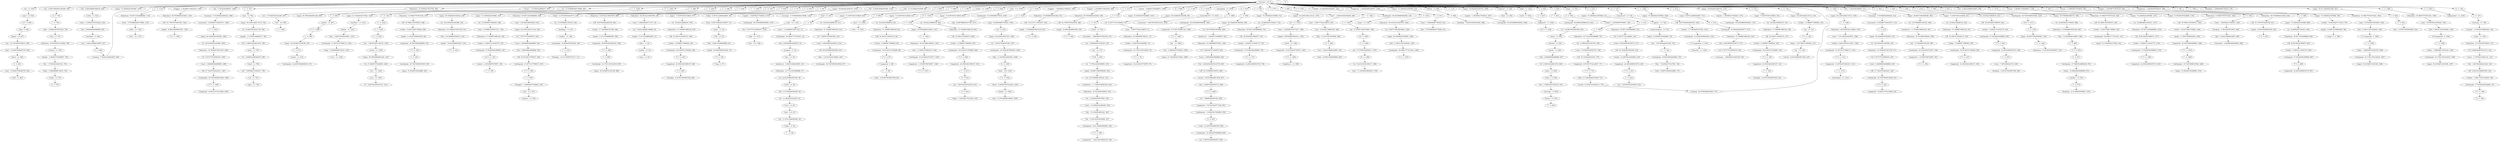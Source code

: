 strict digraph "" {
"('7.3', 0, 1467)";
"('quake', 7.8162169980038101, 233)";
"('sparks', 1.1605584217036244, 1175)";
"('breaking', -8.2478179038507449, 209)";
"(',', 0, 214)";
"('big', -8.6497966625437108, 1077)";
"('me', 1.0, 453)";
"('earthquake', 47.297741377896173, 1310)";
"('";
"(')', 0, 612)";
"('power', -2.255380879579957, 194)";
"('fukushima', 64.391422136457876, 980)";
"('japan', 74.108456241055066, 1429)";
"('magnitude', 20.358334616385147, 610)";
"(',', 0, 724)";
"('in', 40.6422336868145, 604)";
"('quake', 11.452973598403048, 1465)";
"('near', 4.3085458344711371, 19)";
"('strikes', 12.08608773088562, 120)";
"('3m', -0.065735963827292299, 743)";
"('off', 43.179075570263358, 831)";
"('was', -2.6422336868144987, 627)";
"('";
"('off', 43.179075570263358, 396)";
"('in', 38.415939301283586, 1493)";
"('i', 0, 461)";
"('.', 0, 30)";
"('japan', 74.108456241055066, 1270)";
"('pray', 1.0, 787)";
"('hits', -1.0215235183198281, 916)";
"('for', 17.6016393494657, 1488)";
"('hits', 3.6207101684946696, 54)";
"('quake', 13.271351898602667, 983)";
"('fukushima', 35.565688545831492, 967)";
"('other', 1.0, 930)";
"('quake', 5.9978386978041911, 1381)";
"('retweeted', -3.8027921085181235, 1016)";
"('just', -11.102385433605544, 1370)";
"('another', 1.0, 974)";
"('fukushima', 59.587133204686808, 1134)";
"('news', -7.08725948214712, 208)";
"('fukushima', 66.793566602343404, 830)";
"('hope', -5.584060698716419, 752)";
"('.', 0, 1133)";
"('very', 1.0, 1236)";
"('triggers', 2.4525887710618335, 1192)";
"('japan', 71.635570301318836, 910)";
"('wake', 1.0, 45)";
"('today', -1.8685280723454158, 1096)";
"('magnitude', 9.6743073732122937, 771)";
"('earthquake', 39.981835542026062, 725)";
"('and', -11.0, 551)";
"('7.3', 0, 634)";
"('hit', -13.021523518319828, 327)";
"('the', -0.063400194076123739, 845)";
"('for', -2.7885245537401033, 931)";
"('--', 0, 611)";
"('the', -15.11095033963322, 326)";
"('when', 1.0, 623)";
"('in', 22.831878602567166, 38)";
"('.', 0, 781)";
"('magnitude', 22.495140065019719, 206)";
"('earthquake', 54.613647213766285, 159)";
"('just', -14.781268590198295, 1045)";
"('off', 38.768613355395033, 1463)";
"('strikes', 13.965411316342774, 191)";
"('fukushima', 57.18498873880128, 253)";
"('november', -1.8685280723454158, 315)";
"('7.3', 0, 548)";
"('japan', 69.162684361582592, 229)";
"(',', 0, 1306)";
"('japan', 64.216912482110132, 1305)";
"('(', 0, 971)";
"('7.3', 0, 1280)";
"('earthquake', 59.490917771013031, 32)";
"('fukushima', 42.772121943488088, 767)";
"('the', 8.2963498867889278, 622)";
"('strikes', 12.08608773088562, 255)";
"('radio', 1.0, 39)";
"('up', -11.474112289381663, 44)";
"('coast', -5.0792502425951547, 769)";
"('magnitude', 20.358334616385147, 258)";
"('closer', 1.0, 924)";
"('struck', -6.8318786025671638, 125)";
"('7.3', 0, 737)";
"('fukushima', 47.57641087525915, 141)";
"('warning', 77.925241396544607, 629)";
"('has', -5.9267010604434951, 1233)";
"('breaking', -4.766142638739872, 884)";
"('7.3', 0, 148)";
"('fukushima', 54.782844272915746, 406)";
"('amp', -8.0366494697782525, 1034)";
"('strikes', 13.965411316342774, 894)";
"('&', 0, 514)";
"('earthquake', 59.490917771013031, 1296)";
"('feed', 1.0, 1136)";
"('japan', 64.216912482110132, 542)";
"('atm', 1.0, 782)";
"('issues', -3.7370561446908317, 567)";
"('japan', 74.108456241055066, 213)";
"('magnitude', 26.768750962288859, 301)";
"('breaking', -16.371726855776117, 111)";
"('turn', 1.0, 42)";
"('an', -6.8976145663944557, 856)";
"('japan', 51.852482783428968, 1470)";
"('no', -0.70796965064179096, 265)";
"('7.3', 0, 329)";
"('a', 0, 744)";
"('.', 0, 414)";
"('magnitude', 16.084723719116006, 1500)";
"('earthquake', 49.736376656519546, 1469)";
"('the', 6.6243998706159175, 517)";
"('off', 27.742457818224231, 420)";
"('fukushima', 30.76139961406043, 388)";
"('a', 0, 853)";
"('coast', 3.2804998382698969, 1496)";
"('japan', 46.906710903956494, 1219)";
"('now', -15.394415782963755, 462)";
"('earthquake', 69.245458885506508, 1058)";
"('coast', 6.6243998706159175, 217)";
"('near', 1.6319641682595929, 541)";
"('off', 36.563382247960874, 734)";
"('earthquake', 30.227294427532577, 1345)";
"('on', -4.9463644575186105, 316)";
"('in', 42.868528072345413, 891)";
"('magnitude', 20.358334616385147, 484)";
"('and', -13.0, 43)";
"('the', 3.2804998382698969, 927)";
"('5";
"('the', 4.9524498544429072, 33)";
"(',', 0, 889)";
"('japan', 54.325368723165198, 1098)";
"('-', 0, 1229)";
"('off', 29.947688925658394, 915)";
"('parts', 1.0, 929)";
"('!', 0, 1240)";
"('large', -4.3577663131855022, 123)";
"('in', 42.868528072345413, 1275)";
"('sparks', 1.1605584217036244, 1057)";
"('magnitude', 7.5375019245777182, 851)";
"('-', 0, 296)";
"('6.9-magnitude', 0, 1393)";
"('of', 9.1057377231299483, 70)";
"('strikes', 17.724058487257082, 982)";
"('japan', 64.216912482110132, 1378)";
"('news', -0.12390895192537243, 31)";
"('off', 34.358151140526715, 254)";
"('in', 18.379289831505332, 321)";
"('7.3', 0, 1311)";
"('.', 0, 195)";
"('7.3', 0, 422)";
"('japan', 71.635570301318836, 154)";
"('pacific', 1.0, 926)";
"('northern', 1.0, 1231)";
"('breaking', -21.013960542590617, 976)";
"('quake', 9.6345952982034291, 55)";
"('prelim', 1.0, 267)";
"('hits', -13.40081334982516, 1344)";
"('strikes', 13.965411316342774, 735)";
"('earthquake', 25.350023870285838, 1038)";
"(';', 0, 1363)";
"('developing', 1.0, 1314)";
"('7.3', 0, 609)";
"('.', 0, 228)";
"('japan', 64.216912482110132, 783)";
"('live', -5.0, 1128)";
"('-', 0, 549)";
"('.', 0, 137)";
"(',', 0, 186)";
"('.', 0, 539)";
"('this', -4.9709135059509606, 654)";
"('tuesday', -2.5183247348891262, 139)";
"('earthquake', 35.104564984779316, 1076)";
"('earthquake', 59.490917771013031, 431)";
"('earthquake', 57.052282492389658, 1279)";
"('japan', 49.379596843692731, 965)";
"('fukushima', 57.18498873880128, 912)";
"('earthquake', 25.350023870285838, 855)";
"('phone', 1.0, 457)";
"('if', -3.8027921085181235, 1251)";
"(')', 0, 969)";
"('japan', 71.635570301318836, 251)";
"('the', -6.751200258768165, 40)";
"('japan', 74.108456241055066, 890)";
"('the', -3.4073002264221444, 144)";
"('early', 1.0, 140)";
"('safe', -1.0948224578763326, 746)";
"('coast', 3.2804998382698969, 544)";
"('strikes', 17.724058487257082, 1431)";
"('near', 2.9702550013653646, 1092)";
"('am', 1.0, 317)";
"('``', 0, 183)";
"('.', 0, 104)";
"('7.3-magnitude', 0, 1094)";
"('newstalk1010', 1.0, 1015)";
"('magnitude', 18.221529167750575, 76)";
"('strikes', 15.844734901799928, 430)";
"('of', 5.7073770725956479, 518)";
"('off', 34.358151140526715, 480)";
"('earthquake', 54.613647213766285, 256)";
"('7.3', 0, 302)";
"('rumble', 1.0, 23)";
"('earthquake', 57.052282492389658, 192)";
"('";
"('fukushima', 64.391422136457876, 18)";
"('-', 0, 979)";
"('located', 1.0, 925)";
"('japan', 34.54228120527533, 1036)";
"('7.3', 0, 1196)";
"('magnitude', 22.495140065019719, 738)";
"('are', -7.0, 1249)";
"('really', 1.0, 753)";
"('earthquake', 54.613647213766285, 86)";
"('tiny', 1.0, 24)";
"('.', 0, 17)";
"('where', -2.255380879579957, 765)";
"('7.3', 0, 1384)";
"(',', 0, 476)";
"('just', -1.9051775421236679, 287)";
"('also', 1.0, 35)";
"('.', 0, 838)";
"(',', 0, 49)";
"('hits', 5.1681213974328362, 1295)";
"('ap', -3.8027921085181235, 613)";
"('fukushima', 61.989277670572342, 428)";
"('japan', 79.05422812052754, 1472)";
"('prefecture', -5.9267010604434951, 36)";
"('7.3', 0, 234)";
"('6.9', 0, 1217)";
"('strikes', 12.08608773088562, 481)";
"('off', 34.358151140526715, 157)";
"('earthquake', 69.245458885506508, 129)";
"(',', 0, 766)";
"('for', 10.804918048397099, 1123)";
"('miles', 1.0, 52)";
"('you', 1.0, 1250)";
"('of', 4.0081967473284976, 843)";
"('the', 13.312199935307959, 28)";
"('japan', 51.852482783428968, 1150)";
"('of', -11.284426180075855, 324)";
"(';', 0, 909)";
"('near', 2.9702550013653646, 1391)";
"('``', 0, 998)";
"('7.3', 0, 1347)";
"('fukushima', 30.76139961406043, 1343)";
"('coast', -13.439000323460206, 325)";
"('fukushima', 61.989277670572342, 1091)";
"('earthquake', 66.806823606883142, 922)";
"('in', 38.415939301283586, 416)";
"(',', 0, 80)";
"('";
"('stay', 1.0, 747)";
"('.', 0, 1491)";
"('quake', 13.271351898602667, 21)";
"('...', 0, 89)";
"('from', 0.065735963827292077, 51)";
"('earthquake', 69.245458885506508, 1474)";
"('sparks', 1.1605584217036244, 1473)";
"('earthquake', 69.245458885506508, 1081)";
"('new', 1.0, 1001)";
"(\"n't\", 0, 455)";
"('7.3', 0, 483)";
"('!', 0, 1244)";
"('does', 0, 456)";
"('earthquake', 57.052282492389658, 204)";
"('fukushima', 42.772121943488088, 37)";
"('ap', -3.4159393012835819, 223)";
"('earthquake', 57.052282492389658, 895)";
"('meter', 1.0, 1338)";
"('.', 0, 409)";
"('in', 33.963350530221746, 784)";
"('fukushima', 54.782844272915746, 231)";
"('7.3', 0, 398)";
"('off', 16.71630228105343, 770)";
"('announced', 1.0, 719)";
"('strikes', 15.844734901799928, 299)";
"('earthquake', 49.736376656519546, 1498)";
"('156', 1.0, 53)";
"('post', 1.0, 1000)";
"('of', 0.60983609679419715, 142)";
"('prefecture', -11.729493168961618, 387)";
"('.', 0, 745)";
"(',', 0, 602)";
"('fukushima', 66.793566602343404, 395)";
"('live', -3.0, 1137)";
"('the', 3.2804998382698969, 625)";
"('japan', 51.852482783428968, 305)";
"('earthquake', 54.613647213766285, 608)";
"('i', 0, 754)";
"('quake', 16.908108499001905, 397)";
"('(', 0, 882)";
"('japan', 69.162684361582592, 1294)";
"(',', 0, 1342)";
"('7.3', 0, 75)";
"('buildings', 1.0, 107)";
"('japan', 71.635570301318836, 603)";
"('quake', 16.908108499001905, 1195)";
"('off', 25.537226710790073, 546)";
"('people', -5.2844673736289973, 750)";
"('japan', 51.852482783428968, 1410)";
"('magnitude', 22.495140065019719, 897)";
"('and', -11.0, 1075)";
"('a', 0, 1032)";
"('";
"('earthquake', 49.736376656519546, 304)";
"('triggers', -7.6055842170362471, 630)";
"('7.3', 0, 160)";
"('triggers', 2.4525887710618335, 394)";
"('of', 5.7073770725956479, 1495)";
"('7.3', 0, 896)";
"('earthquake', 52.175011935142919, 1097)";
"('off', 27.742457818224231, 1497)";
"('in', 27.284467373628999, 1248)";
"('magnitude', 26.768750962288859, 1466)";
"('was', -2.6422336868144987, 291)";
"('area', -0.67888315659275111, 189)";
"('off', 40.973844462829199, 981)";
"('japan', 74.108456241055066, 1274)";
"('magnitude', 1.1270855786740057, 1346)";
"('-', 0, 811)";
"('magnitude', 22.495140065019719, 220)";
"('!', 0, 1241)";
"('of', 2.3090164220613474, 928)";
"('they', 1.0, 240)";
"('hit', -2.1896449157526652, 1085)";
"('japan', 71.635570301318836, 81)";
"(\"'\", 0, 921)";
"(';', 0, 311)";
"('.magnitude', 0, 88)";
"('magnitude', 28.905556410923431, 984)";
"('now', -1.2920303493582095, 286)";
"('ne', 1.0, 1379)";
"('7.3-magnitude', 0, 1433)";
"('agency', 1.0, 720)";
"('issues', -5.2844673736289973, 1409)";
"('a', 0, 696)";
"('independent', 1.0, 1054)";
"('retweeted', -3.0290864940490403, 886)";
"('japan', 69.162684361582592, 839)";
"('today', -1.8685280723454158, 1395)";
"('m7.3', 0, 1425)";
"('fukushima', 59.587133204686808, 215)";
"('fukushima', 52.380699807030211, 72)";
"('of', 7.4065573978627981, 913)";
"('quake', 15.089730198802286, 798)";
"('earthquake', 37.543200263402689, 147)";
"('earthquake', 61.929553049636404, 1432)";
"('japan', 46.906710903956494, 385)";
"('(', 0, 614)";
"(',', 0, 68)";
"('``', 0, 46)";
"('coast', 1.6085498220968866, 844)";
"('struck', -6.8318786025671638, 847)";
"('japan', 69.162684361582592, 415)";
"('live', -4.0, 408)";
"('out', -1.4816752651108742, 1245)";
"('japan', 56.798254662901428, 1247)";
"('after', 6.1726424842015248, 773)";
"('(', 0, 1014)";
"('hits', 2.0732989395565031, 232)";
"('-', 0, 266)";
"('off', 43.179075570263358, 1194)";
"('off', 40.973844462829199, 1430)";
"('prompting', 1.0, 1079)";
"('up', -0.64223368681449866, 20)";
"('japan', 61.744026542373902, 432)";
"('japan', 44.433824964220264, 1341)";
"('huge', 1.0, 763)";
"(';', 0, 1033)";
"('my', -16.116345976196161, 458)";
"(',', 0, 730)";
"('morning', 1.0, 138)";
"('-', 0, 1377)";
"('japan', 54.325368723165198, 270)";
"('";
"('area', -1.9051775421236679, 71)";
"('fukushima', 57.18498873880128, 156)";
"('strikes', 12.08608773088562, 607)";
"('earthquake', 69.245458885506508, 1176)";
"('.', 0, 285)";
"('off', 38.768613355395033, 429)";
"('earthquake', 22.911388591662465, 328)";
"('japan', 69.162684361582592, 1492)";
"('tsunami', 123, 0)";
"('watching', 1.0, 626)";
"(';', 0, 1361)";
"('to', 4.4108470422095358, 923)";
"('fukushima', 59.587133204686808, 1276)";
"('earthquake', 64.368188328259777, 515)";
"('gt', -4.5764977229872068, 1364)";
"('7.3', 0, 772)";
"('prefecture', -1.2844673736289973, 841)";
"('fukushima', 35.565688545831492, 631)";
"('fukushima', 49.978555341144684, 748)";
"('message', 1.0, 932)";
"('fukushima', 57.18498873880128, 83)";
"('the', -3.4073002264221444, 723)";
"('7.3', 0, 122)";
"('the', 1.6085498220968866, 545)";
"('fukushima', 54.782844272915746, 1494)";
"('breaking', -5.9267010604434951, 666)";
"('.', 0, 1340)";
"('japan', 56.798254662901428, 568)";
"('strikes', 23.362029243628541, 128)";
"('eq', 1.0, 121)";
"('strikes', 13.965411316342774, 1278)";
"('earthquake', 57.052282492389658, 736)";
"('fukushima', 59.587133204686808, 540)";
"('strikes', 19.603382072714233, 797)";
"('off', 34.358151140526715, 84)";
"('triggering', 1.2262943855309167, 1290)";
"(\"'\", 0, 934)";
"('watch', 1.0, 1246)";
"('22nd', 1.0, 314)";
"('off', 36.563382247960874, 202)";
"('japan', 74.108456241055066, 810)";
"(\"'s\", 0, 1042)";
"('strikes', 13.965411316342774, 203)";
"('hits', 5.1681213974328362, 1093)";
"('big', -11.102385433605544, 1039)";
"(';', 0, 207)";
"('fukushima', 57.18498873880128, 605)";
"('magnitude', 1.1270855786740057, 391)";
"('``', 0, 1362)";
"('strikes', 10.206764145428465, 219)";
"('a', 0, 1040)";
"('7.3', 0, 87)";
"('bbc', -2.6422336868144987, 885)";
"('7.3', 0, 56)";
"('official', 1.0, 664)";
"('threat', 1.0, 933)";
"('earth', 1.0, 1382)";
"('of', -7.886065529541554, 850)";
"(',', 0, 1220)";
"('a', 0, 764)";
"('shakes', 1.0, 108)";
"('strikes', 12.08608773088562, 85)";
"('magnitude', 13.947918270481431, 1312)";
"('in', 20.605584217036252, 966)";
"('coverage', -0.70796965064179096, 1124)";
"(',', 0, 1080)";
"('off', 36.563382247960874, 1277)";
"('7.3', 0, 985)";
"('near', -3.7211991641634974, 1308)";
"('japan', 74.108456241055066, 731)";
"('been', -19.0, 1041)";
"('japan', 51.852482783428968, 722)";
"('earthquake', 49.736376656519546, 1216)";
"('here..', 0, 22)";
"('7.3', 0, 257)";
"('fukushima', 61.989277670572342, 1462)";
"('at', -7.5754216238549805, 319)";
"('magnitude', -7.4201362158642752, 330)";
"('japan', 64.216912482110132, 119)";
"('breaking', -8.2478179038507449, 163)";
"('fukushima', 59.587133204686808, 892)";
"('in', 38.415939301283586, 230)";
"('";
"('quake', 16.908108499001905, 832)";
"('";
"('-', 0, 1113)";
"('japan', 79.05422812052754, 1056)";
"('japan', 61.744026542373902, 1230)";
"('released', 1.0, 239)";
"('high', 1.0, 1422)";
"('in', 38.415939301283586, 840)";
"('off', 38.768613355395033, 298)";
"('off', 18.921533388487589, 145)";
"('significant', 1.0, 1385)";
"('japan', 54.325368723165198, 1397)";
"(';', 0, 826)";
"('meteorological', 1.0, 721)";
"('7.3', 0, 268)";
"(',', 0, 1291)";
"('fukushima', 61.989277670572342, 297)";
"('shaken', 1.0, 1232)";
"('a', 0, 837)";
"('!', 0, 1242)";
"('of', 9.1057377231299483, 216)";
"('fukushima', 66.793566602343404, 1193)";
"('earthquake', 52.175011935142919, 987)";
"(';', 0, 312)";
"('-', 0, 920)";
"('earthquake', 47.297741377896173, 1234)";
"(';', 0, 212)";
"('news', -2.4450257953326222, 624)";
"('earthquake', 52.175011935142919, 74)";
"('a', 0, 718)";
"('preliminary', -5.3502033374562901, 852)";
"(',', 0, 1428)";
"('prayers', 1.0, 552)";
"('by', -1.0, 1084)";
"('7.3', 0, 833)";
"('issued', 12.676472146166113, 774)";
"('evacuation', 0.45258877106183371, 1490)";
"('for', 2.3090164220613474, 786)";
"('coverage', -1.8685280723454158, 519)";
"('large', -10.489238240840086, 973)";
"(';', 0, 512)";
"('japan', 79.05422812052754, 1174)";
"('japan', 74.108456241055066, 796)";
"('";
"('bbc', -0.70796965064179096, 813)";
"('magnitude', 20.358334616385147, 161)";
"(',', 0, 153)";
"('had', 1.0, 29)";
"('hits', -10.305990891948827, 968)";
"('.', 0, 313)";
"('i', 0, 628)";
"('all', -7.6055842170362471, 790)";
"('coast', -1.7353502102491341, 143)";
"('guys', 1.0, 792)";
"('off', 23.331995603355914, 846)";
"('fukushima', 54.782844272915746, 417)";
"('.', 0, 118)";
"('japan', 69.162684361582592, 69)";
"('for', 17.6016393494657, 411)";
"('quake', 11.452973598403048, 300)";
"('fukushima', 61.989277670572342, 1390)";
"('fukushima', 52.380699807030211, 842)";
"('japan', 71.635570301318836, 477)";
"('news', -8.2478179038507449, 90)";
"('from', -0.70796965064179096, 1135)";
"('around', 1.0, 749)";
"('in', 40.6422336868145, 201)";
"('off', 36.563382247960874, 893)";
"('with', -9.9267010604434969, 727)";
"('";
"('magnitude', 35.315972756827144, 1082)";
"('.', 0, 1304)";
"('3', 0, 1339)";
"('earthquake', 54.613647213766285, 482)";
"('.', 0, 964)";
"('";
"('one', -2.5183247348891262, 288)";
"('fukushima', 49.978555341144684, 1307)";
"('on', -11.46256325252876, 41)";
"('w/3m', 0, 1423)";
"('big', -3.1314719276545846, 289)";
"('strikes', 12.08608773088562, 158)";
"('off', 34.358151140526715, 606)";
"('on', -2.7742981925152268, 407)";
"('news', 1.0366494697782525, 812)";
"('hits', 5.1681213974328362, 1392)";
"('tokyo', -6.1972078914818773, 105)";
"('and', -2.0, 1125)";
"('in', 40.6422336868145, 155)";
"('know', 1.0, 460)";
"('with', -12.247817903850745, 854)";
"('earthquake', 49.736376656519546, 917)";
"('fukushima', 59.587133204686808, 733)";
"('off', 32.152920033092556, 218)";
"('fukushima', 57.18498873880128, 190)";
"('7.3', 0, 1499)";
"('news', -3.6055842170362471, 883)";
"('7.3', 0, 205)";
"('.', 0, 384)";
"('earthquake', 47.297741377896173, 547)";
"(',', 0, 250)";
"('there', -8.4450257953326222, 1043)";
"('&', 0, 1365)";
"('tokyo', 0.54741122893816607, 50)";
"('7.3', 0, 849)";
"('7.3', 0, 970)";
"('japan', 74.108456241055066, 187)";
"('large', -5.584060698716419, 1235)";
"('amp', 0.54741122893816607, 513)";
"('gt', -5.7370561446908317, 1367)";
"('has', -9.4083763255543715, 848)";
"(';', 0, 200)";
"('magnitude', 16.084723719116006, 423)";
"('major', 1.0, 130)";
"(';', 0, 1215)";
"('earthquake', 27.788659148909204, 972)";
"('off', 14.511071173619271, 632)";
"('a', 0, 136)";
"('earthquake', 52.175011935142919, 1396)";
"('7.3', 0, 392)";
"(',', 0, 427)";
"('magnitude', 18.221529167750575, 1383)";
"('in', 7.2478179038507449, 1037)";
"('a', 0, 149)";
"('breaking', -8.2478179038507449, 486)";
"('no', -2.6422336868144987, 590)";
"('happened', 1.0, 1424)";
"('in', 40.6422336868145, 252)";
"(';', 0, 1366)";
"('to', -5.6098314085460075, 788)";
"(',', 0, 1273)";
"('near', -2.3829083310577257, 1380)";
"('warnings', 3.7419006024949244, 1489)";
"('jumped', 1.0, 34)";
"('of', 5.7073770725956479, 543)";
"('people', -3.7370561446908317, 785)";
"('7.3', 0, 1083)";
"('tokyo', -7.4235022770127941, 615)";
"('well', 1.0, 463)";
"('issues', -5.2844673736289973, 1149)";
"('in', 40.6422336868145, 478)";
"('fukushima', 33.163544079945957, 1221)";
"('7.3', 0, 1297)";
"(';', 0, 1218)";
"('in', 40.6422336868145, 911)";
"('that', -4.9709135059509606, 292)";
"('strikes', 10.206764145428465, 73)";
"('in', 18.379289831505332, 386)";
"('a', 0, 290)";
"('*mag', 0, 57)";
"('coast', 3.2804998382698969, 419)";
"('earthquake', 32.66592970615595, 109)";
"('warning', 59.387862094816903, 775)";
"('of', 12.504098373664249, 188)";
"('strikes', 6.4481169745141607, 1309)";
"('link', 1.0, 1127)";
"('fukushima', 64.391422136457876, 1292)";
"('powerful', 1.0, 1434)";
"('.', 0, 269)";
"('japan', 61.744026542373902, 1086)";
"('japan', 46.906710903956494, 320)";
"('we', 1.0, 791)";
"('give', 1.0, 454)";
"('7.3', 0, 221)";
"('-', 0, 1461)";
"('of', 5.7073770725956479, 418)";
"('in', 40.6422336868145, 82)";
"(';', 0, 652)";
"('magnitude', 22.495140065019719, 1281)";
"('namie', 1.0, 272)";
"('the', -1.7353502102491341, 751)";
"('that', -13.554974204667378, 459)";
"('mag-7.3', 0, 799)";
"('issues', -2.1896449157526652, 881)";
"('at', 0.50877799148036384, 1293)";
"('in', 18.379289831505332, 106)";
"(';', 0, 827)";
"('triggers', 2.4525887710618335, 829)";
"('triggering', 1.2262943855309167, 888)";
"('in', 42.868528072345413, 732)";
"(';', 0, 795)";
"('strikes', -1.0691773673144525, 146)";
"('!', 0, 1243)";
"('m7.3', 0, 193)";
"('hit', -10.70040667491258, 389)";
"('of', -2.7885245537401033, 768)";
"('";
"('in', 5.0215235183198317, 1369)";
"('quake', -6.7308094035931418, 633)";
"('!', 0, 653)";
"('this', -7.4235022770127941, 726)";
"('&', 0, 1368)";
"(',', 0, 1090)";
"('";
"('warnings', 3.7419006024949244, 412)";
"('";
"('heard', 1.0, 1044)";
"('fukushima', 57.18498873880128, 516)";
"('fukushima', 57.18498873880128, 479)";
"('for', 5.7073770725956479, 1126)";
"('japan', 54.325368723165198, 988)";
"('earthquake', 49.736376656519546, 421)";
"(',', 0, 271)";
"('coast', 4.9524498544429072, 914)";
"('thoughts', -4.1896449157526652, 550)";
"('breaking', 1.0366494697782525, 279)";
"('evacuation', 0.45258877106183371, 413)";
"('japan', 59.271140602637665, 651)";
"('&', 0, 1035)";
"('need', 1.0, 789)";
"('earthquake', 42.420470820649435, 273)";
"('by', -7.0, 124)";
"('earthquake', 30.227294427532577, 390)";
"('fukushima', 30.76139961406043, 323)";
"(',', 0, 1389)";
"('strikes', 15.844734901799928, 1464)";
"('prefecture', -11.729493168961618, 322)";
"('7.3', 0, 1467)" -> "(':', 0, 1468)";
"('quake', 7.8162169980038101, 233)" -> "('7.3', 0, 234)";
"('sparks', 1.1605584217036244, 1175)" -> "('earthquake', 69.245458885506508, 1176)";
"(',', 0, 214)" -> "('fukushima', 59.587133204686808, 215)";
"('me', 1.0, 453)" -> "('give', 1.0, 454)";
"('earthquake', 47.297741377896173, 1310)" -> "('7.3', 0, 1311)";
"(':', 0, 222)" -> "('ap', -3.4159393012835819, 223)";
"(')', 0, 612)" -> "('ap', -3.8027921085181235, 613)";
"('power', -2.255380879579957, 194)" -> "('.', 0, 195)";
"('fukushima', 64.391422136457876, 980)" -> "('off', 40.973844462829199, 981)";
"('japan', 74.108456241055066, 1429)" -> "('off', 40.973844462829199, 1430)";
"('magnitude', 20.358334616385147, 610)" -> "('--', 0, 611)";
"(',', 0, 724)" -> "('earthquake', 39.981835542026062, 725)";
"('in', 40.6422336868145, 604)" -> "('fukushima', 57.18498873880128, 605)";
"('quake', 11.452973598403048, 1465)" -> "('magnitude', 26.768750962288859, 1466)";
"('near', 4.3085458344711371, 19)" -> "('up', -0.64223368681449866, 20)";
"('strikes', 12.08608773088562, 120)" -> "('eq', 1.0, 121)";
"('3m', -0.065735963827292299, 743)" -> "('a', 0, 744)";
"('off', 43.179075570263358, 831)" -> "('quake', 16.908108499001905, 832)";
"('was', -2.6422336868144987, 627)" -> "('i', 0, 628)";
"(':', 0, 1053)" -> "('independent', 1.0, 1054)";
"('off', 43.179075570263358, 396)" -> "('quake', 16.908108499001905, 397)";
"('in', 38.415939301283586, 1493)" -> "('fukushima', 54.782844272915746, 1494)";
"('i', 0, 461)" -> "('now', -15.394415782963755, 462)";
"('.', 0, 30)" -> "('news', -0.12390895192537243, 31)";
"('pray', 1.0, 787)" -> "('to', -5.6098314085460075, 788)";
"('hits', -1.0215235183198281, 916)" -> "('earthquake', 49.736376656519546, 917)";
"('for', 17.6016393494657, 1488)" -> "('warnings', 3.7419006024949244, 1489)";
"('hits', 3.6207101684946696, 54)" -> "('quake', 9.6345952982034291, 55)";
"('quake', 13.271351898602667, 983)" -> "('magnitude', 28.905556410923431, 984)";
"('fukushima', 35.565688545831492, 967)" -> "('hits', -10.305990891948827, 968)";
"('other', 1.0, 930)" -> "('for', -2.7885245537401033, 931)";
"('quake', 5.9978386978041911, 1381)" -> "('earth', 1.0, 1382)";
"('another', 1.0, 974)" -> "(':', 0, 975)";
"('fukushima', 59.587133204686808, 1134)" -> "('from', -0.70796965064179096, 1135)";
"('news', -7.08725948214712, 208)" -> "('breaking', -8.2478179038507449, 209)";
"('fukushima', 66.793566602343404, 830)" -> "('off', 43.179075570263358, 831)";
"('hope', -5.584060698716419, 752)" -> "('really', 1.0, 753)";
"('.', 0, 1133)" -> "('fukushima', 59.587133204686808, 1134)";
"('triggers', 2.4525887710618335, 1192)" -> "('fukushima', 66.793566602343404, 1193)";
"('japan', 71.635570301318836, 910)" -> "('in', 40.6422336868145, 911)";
"('wake', 1.0, 45)" -> "('``', 0, 46)";
"('today', -1.8685280723454158, 1096)" -> "('earthquake', 52.175011935142919, 1097)";
"('magnitude', 9.6743073732122937, 771)" -> "('7.3', 0, 772)";
"('earthquake', 39.981835542026062, 725)" -> "('this', -7.4235022770127941, 726)";
"('and', -11.0, 551)" -> "('prayers', 1.0, 552)";
"('hit', -13.021523518319828, 327)" -> "('earthquake', 22.911388591662465, 328)";
"('the', -0.063400194076123739, 845)" -> "('off', 23.331995603355914, 846)";
"('for', -2.7885245537401033, 931)" -> "('message', 1.0, 932)";
"('--', 0, 611)" -> "(')', 0, 612)";
"('the', -15.11095033963322, 326)" -> "('hit', -13.021523518319828, 327)";
"('when', 1.0, 623)" -> "('news', -2.4450257953326222, 624)";
"('in', 22.831878602567166, 38)" -> "('radio', 1.0, 39)";
"('.', 0, 781)" -> "('atm', 1.0, 782)";
"('magnitude', 22.495140065019719, 206)" -> "(';', 0, 207)";
"('earthquake', 54.613647213766285, 159)" -> "('7.3', 0, 160)";
"('off', 38.768613355395033, 1463)" -> "('strikes', 15.844734901799928, 1464)";
"('strikes', 13.965411316342774, 191)" -> "('earthquake', 57.052282492389658, 192)";
"('fukushima', 57.18498873880128, 253)" -> "('off', 34.358151140526715, 254)";
"('november', -1.8685280723454158, 315)" -> "('on', -4.9463644575186105, 316)";
"('7.3', 0, 548)" -> "('-', 0, 549)";
"('japan', 69.162684361582592, 229)" -> "('in', 38.415939301283586, 230)";
"(',', 0, 1306)" -> "('fukushima', 49.978555341144684, 1307)";
"('japan', 64.216912482110132, 1305)" -> "(',', 0, 1306)";
"('(', 0, 971)" -> "('earthquake', 27.788659148909204, 972)";
"('7.3', 0, 1280)" -> "('magnitude', 22.495140065019719, 1281)";
"('earthquake', 59.490917771013031, 32)" -> "('the', 4.9524498544429072, 33)";
"('fukushima', 42.772121943488088, 767)" -> "('of', -2.7885245537401033, 768)";
"('the', 8.2963498867889278, 622)" -> "('when', 1.0, 623)";
"('strikes', 12.08608773088562, 255)" -> "('earthquake', 54.613647213766285, 256)";
"('radio', 1.0, 39)" -> "('the', -6.751200258768165, 40)";
"('up', -11.474112289381663, 44)" -> "('wake', 1.0, 45)";
"('coast', -5.0792502425951547, 769)" -> "('off', 16.71630228105343, 770)";
"('closer', 1.0, 924)" -> "('located', 1.0, 925)";
"('7.3', 0, 737)" -> "('magnitude', 22.495140065019719, 738)";
"('fukushima', 47.57641087525915, 141)" -> "('of', 0.60983609679419715, 142)";
"('warning', 77.925241396544607, 629)" -> "('tsunami', 123, 0)";
"('has', -5.9267010604434951, 1233)" -> "('earthquake', 47.297741377896173, 1234)";
"('breaking', -4.766142638739872, 884)" -> "('bbc', -2.6422336868144987, 885)";
"('7.3', 0, 148)" -> "('a', 0, 149)";
"('fukushima', 54.782844272915746, 406)" -> "('on', -2.7742981925152268, 407)";
"('amp', -8.0366494697782525, 1034)" -> "('&', 0, 1035)";
"('strikes', 13.965411316342774, 894)" -> "('earthquake', 57.052282492389658, 895)";
"('&', 0, 514)" -> "('earthquake', 64.368188328259777, 515)";
"('earthquake', 59.490917771013031, 1296)" -> "('7.3', 0, 1297)";
"('feed', 1.0, 1136)" -> "('live', -3.0, 1137)";
"('japan', 64.216912482110132, 542)" -> "('of', 5.7073770725956479, 543)";
"('atm', 1.0, 782)" -> "('japan', 64.216912482110132, 783)";
"('issues', -3.7370561446908317, 567)" -> "('japan', 56.798254662901428, 568)";
"('japan', 74.108456241055066, 213)" -> "(',', 0, 214)";
"('magnitude', 26.768750962288859, 301)" -> "('7.3', 0, 302)";
"('turn', 1.0, 42)" -> "('and', -13.0, 43)";
"('no', -0.70796965064179096, 265)" -> "('-', 0, 266)";
"('7.3', 0, 329)" -> "('magnitude', -7.4201362158642752, 330)";
"('a', 0, 744)" -> "('.', 0, 745)";
"('.', 0, 414)" -> "('japan', 69.162684361582592, 415)";
"('earthquake', 49.736376656519546, 1469)" -> "('japan', 51.852482783428968, 1470)";
"('the', 6.6243998706159175, 517)" -> "('of', 5.7073770725956479, 518)";
"('off', 27.742457818224231, 420)" -> "('earthquake', 49.736376656519546, 421)";
"('fukushima', 30.76139961406043, 388)" -> "('hit', -10.70040667491258, 389)";
"('a', 0, 853)" -> "('with', -12.247817903850745, 854)";
"('coast', 3.2804998382698969, 1496)" -> "('off', 27.742457818224231, 1497)";
"('japan', 46.906710903956494, 1219)" -> "(',', 0, 1220)";
"('now', -15.394415782963755, 462)" -> "('well', 1.0, 463)";
"('coast', 6.6243998706159175, 217)" -> "('off', 32.152920033092556, 218)";
"('near', 1.6319641682595929, 541)" -> "('japan', 64.216912482110132, 542)";
"('off', 36.563382247960874, 734)" -> "('strikes', 13.965411316342774, 735)";
"('earthquake', 30.227294427532577, 1345)" -> "('magnitude', 1.1270855786740057, 1346)";
"('on', -4.9463644575186105, 316)" -> "('am', 1.0, 317)";
"('in', 42.868528072345413, 891)" -> "('fukushima', 59.587133204686808, 892)";
"('magnitude', 20.358334616385147, 484)" -> "(':', 0, 485)";
"('and', -13.0, 43)" -> "('up', -11.474112289381663, 44)";
"('the', 3.2804998382698969, 927)" -> "('of', 2.3090164220613474, 928)";
"('5:50', 0, 318)" -> "('at', -7.5754216238549805, 319)";
"('the', 4.9524498544429072, 33)" -> "('jumped', 1.0, 34)";
"(',', 0, 889)" -> "('japan', 74.108456241055066, 890)";
"('-', 0, 1229)" -> "('japan', 61.744026542373902, 1230)";
"('off', 29.947688925658394, 915)" -> "('hits', -1.0215235183198281, 916)";
"('parts', 1.0, 929)" -> "('other', 1.0, 930)";
"('!', 0, 1240)" -> "('!', 0, 1241)";
"('large', -4.3577663131855022, 123)" -> "('by', -7.0, 124)";
"('in', 42.868528072345413, 1275)" -> "('fukushima', 59.587133204686808, 1276)";
"('sparks', 1.1605584217036244, 1057)" -> "('earthquake', 69.245458885506508, 1058)";
"('magnitude', 7.5375019245777182, 851)" -> "('preliminary', -5.3502033374562901, 852)";
"('-', 0, 296)" -> "('fukushima', 61.989277670572342, 297)";
"('6.9-magnitude', 0, 1393)" -> "(':', 0, 1394)";
"('of', 9.1057377231299483, 70)" -> "('area', -1.9051775421236679, 71)";
"('strikes', 17.724058487257082, 982)" -> "('quake', 13.271351898602667, 983)";
"('japan', 64.216912482110132, 1378)" -> "('ne', 1.0, 1379)";
"('news', -0.12390895192537243, 31)" -> "('earthquake', 59.490917771013031, 32)";
"('off', 34.358151140526715, 254)" -> "('strikes', 12.08608773088562, 255)";
"('in', 18.379289831505332, 321)" -> "('prefecture', -11.729493168961618, 322)";
"('7.3', 0, 1311)" -> "('magnitude', 13.947918270481431, 1312)";
"('7.3', 0, 422)" -> "('magnitude', 16.084723719116006, 423)";
"('japan', 71.635570301318836, 154)" -> "('in', 40.6422336868145, 155)";
"('pacific', 1.0, 926)" -> "('the', 3.2804998382698969, 927)";
"('northern', 1.0, 1231)" -> "('shaken', 1.0, 1232)";
"('quake', 9.6345952982034291, 55)" -> "('7.3', 0, 56)";
"('prelim', 1.0, 267)" -> "('7.3', 0, 268)";
"('hits', -13.40081334982516, 1344)" -> "('earthquake', 30.227294427532577, 1345)";
"('strikes', 13.965411316342774, 735)" -> "('earthquake', 57.052282492389658, 736)";
"('earthquake', 25.350023870285838, 1038)" -> "('big', -11.102385433605544, 1039)";
"(';', 0, 1363)" -> "('gt', -4.5764977229872068, 1364)";
"('7.3', 0, 609)" -> "('magnitude', 20.358334616385147, 610)";
"('.', 0, 228)" -> "('japan', 69.162684361582592, 229)";
"('japan', 64.216912482110132, 783)" -> "('in', 33.963350530221746, 784)";
"('-', 0, 549)" -> "('thoughts', -4.1896449157526652, 550)";
"('.', 0, 137)" -> "('morning', 1.0, 138)";
"(',', 0, 186)" -> "('japan', 74.108456241055066, 187)";
"('.', 0, 539)" -> "('fukushima', 59.587133204686808, 540)";
"('tuesday', -2.5183247348891262, 139)" -> "('early', 1.0, 140)";
"('earthquake', 35.104564984779316, 1076)" -> "('big', -8.6497966625437108, 1077)";
"('earthquake', 59.490917771013031, 431)" -> "('japan', 61.744026542373902, 432)";
"('earthquake', 57.052282492389658, 1279)" -> "('7.3', 0, 1280)";
"('japan', 49.379596843692731, 965)" -> "('in', 20.605584217036252, 966)";
"('fukushima', 57.18498873880128, 912)" -> "('of', 7.4065573978627981, 913)";
"('earthquake', 25.350023870285838, 855)" -> "('an', -6.8976145663944557, 856)";
"('phone', 1.0, 457)" -> "('my', -16.116345976196161, 458)";
"(')', 0, 969)" -> "('7.3', 0, 970)";
"('japan', 71.635570301318836, 251)" -> "('in', 40.6422336868145, 252)";
"('the', -6.751200258768165, 40)" -> "('on', -11.46256325252876, 41)";
"('japan', 74.108456241055066, 890)" -> "('in', 42.868528072345413, 891)";
"('the', -3.4073002264221444, 144)" -> "('off', 18.921533388487589, 145)";
"('early', 1.0, 140)" -> "('fukushima', 47.57641087525915, 141)";
"('safe', -1.0948224578763326, 746)" -> "('stay', 1.0, 747)";
"('coast', 3.2804998382698969, 544)" -> "('the', 1.6085498220968866, 545)";
"('strikes', 17.724058487257082, 1431)" -> "('earthquake', 61.929553049636404, 1432)";
"('near', 2.9702550013653646, 1092)" -> "('hits', 5.1681213974328362, 1093)";
"('am', 1.0, 317)" -> "('5:50', 0, 318)";
"('.', 0, 104)" -> "('tokyo', -6.1972078914818773, 105)";
"('7.3-magnitude', 0, 1094)" -> "(':', 0, 1095)";
"('newstalk1010', 1.0, 1015)" -> "('retweeted', -3.8027921085181235, 1016)";
"('strikes', 15.844734901799928, 430)" -> "('earthquake', 59.490917771013031, 431)";
"('of', 5.7073770725956479, 518)" -> "('coverage', -1.8685280723454158, 519)";
"('off', 34.358151140526715, 480)" -> "('strikes', 12.08608773088562, 481)";
"('earthquake', 54.613647213766285, 256)" -> "('7.3', 0, 257)";
"('7.3', 0, 302)" -> "(':', 0, 303)";
"('rumble', 1.0, 23)" -> "('tiny', 1.0, 24)";
"('earthquake', 57.052282492389658, 192)" -> "('m7.3', 0, 193)";
"(':', 0, 1095)" -> "('today', -1.8685280723454158, 1096)";
"('fukushima', 64.391422136457876, 18)" -> "('near', 4.3085458344711371, 19)";
"('-', 0, 979)" -> "('fukushima', 64.391422136457876, 980)";
"('located', 1.0, 925)" -> "('pacific', 1.0, 926)";
"('japan', 34.54228120527533, 1036)" -> "('in', 7.2478179038507449, 1037)";
"('are', -7.0, 1249)" -> "('you', 1.0, 1250)";
"('really', 1.0, 753)" -> "('i', 0, 754)";
"('earthquake', 54.613647213766285, 86)" -> "('7.3', 0, 87)";
"('.', 0, 17)" -> "('fukushima', 64.391422136457876, 18)";
"('where', -2.255380879579957, 765)" -> "(',', 0, 766)";
"('7.3', 0, 1384)" -> "('significant', 1.0, 1385)";
"(',', 0, 476)" -> "('japan', 71.635570301318836, 477)";
"('just', -1.9051775421236679, 287)" -> "('one', -2.5183247348891262, 288)";
"('also', 1.0, 35)" -> "('prefecture', -5.9267010604434951, 36)";
"('.', 0, 838)" -> "('japan', 69.162684361582592, 839)";
"(',', 0, 49)" -> "('tokyo', 0.54741122893816607, 50)";
"('hits', 5.1681213974328362, 1295)" -> "('earthquake', 59.490917771013031, 1296)";
"('ap', -3.8027921085181235, 613)" -> "('(', 0, 614)";
"('fukushima', 61.989277670572342, 428)" -> "('off', 38.768613355395033, 429)";
"('japan', 79.05422812052754, 1472)" -> "('sparks', 1.1605584217036244, 1473)";
"('prefecture', -5.9267010604434951, 36)" -> "('fukushima', 42.772121943488088, 37)";
"('6.9', 0, 1217)" -> "(';', 0, 1218)";
"('strikes', 12.08608773088562, 481)" -> "('earthquake', 54.613647213766285, 482)";
"('off', 34.358151140526715, 157)" -> "('strikes', 12.08608773088562, 158)";
"('earthquake', 69.245458885506508, 129)" -> "('major', 1.0, 130)";
"(',', 0, 766)" -> "('fukushima', 42.772121943488088, 767)";
"('for', 10.804918048397099, 1123)" -> "('coverage', -0.70796965064179096, 1124)";
"('miles', 1.0, 52)" -> "('156', 1.0, 53)";
"('you', 1.0, 1250)" -> "('if', -3.8027921085181235, 1251)";
"('of', 4.0081967473284976, 843)" -> "('coast', 1.6085498220968866, 844)";
"('the', 13.312199935307959, 28)" -> "('had', 1.0, 29)";
"('of', -11.284426180075855, 324)" -> "('coast', -13.439000323460206, 325)";
"(';', 0, 909)" -> "('japan', 71.635570301318836, 910)";
"('near', 2.9702550013653646, 1391)" -> "('hits', 5.1681213974328362, 1392)";
"('``', 0, 998)" -> "(':', 0, 999)";
"('fukushima', 30.76139961406043, 1343)" -> "('hits', -13.40081334982516, 1344)";
"('coast', -13.439000323460206, 325)" -> "('the', -15.11095033963322, 326)";
"('fukushima', 61.989277670572342, 1091)" -> "('near', 2.9702550013653646, 1092)";
"('earthquake', 66.806823606883142, 922)" -> "('to', 4.4108470422095358, 923)";
"('in', 38.415939301283586, 416)" -> "('fukushima', 54.782844272915746, 417)";
"(',', 0, 80)" -> "('japan', 71.635570301318836, 81)";
"(':', 0, 162)" -> "('breaking', -8.2478179038507449, 163)";
"('stay', 1.0, 747)" -> "('fukushima', 49.978555341144684, 748)";
"('.', 0, 1491)" -> "('japan', 69.162684361582592, 1492)";
"('quake', 13.271351898602667, 21)" -> "('here..', 0, 22)";
"('...', 0, 89)" -> "('news', -8.2478179038507449, 90)";
"('from', 0.065735963827292077, 51)" -> "('miles', 1.0, 52)";
"('sparks', 1.1605584217036244, 1473)" -> "('earthquake', 69.245458885506508, 1474)";
"('earthquake', 69.245458885506508, 1081)" -> "('magnitude', 35.315972756827144, 1082)";
"(\"n't\", 0, 455)" -> "('does', 0, 456)";
"('7.3', 0, 483)" -> "('magnitude', 20.358334616385147, 484)";
"('!', 0, 1244)" -> "('out', -1.4816752651108742, 1245)";
"('does', 0, 456)" -> "('phone', 1.0, 457)";
"('earthquake', 57.052282492389658, 204)" -> "('7.3', 0, 205)";
"('fukushima', 42.772121943488088, 37)" -> "('in', 22.831878602567166, 38)";
"('earthquake', 57.052282492389658, 895)" -> "('7.3', 0, 896)";
"('meter', 1.0, 1338)" -> "('3', 0, 1339)";
"('in', 33.963350530221746, 784)" -> "('people', -3.7370561446908317, 785)";
"('fukushima', 54.782844272915746, 231)" -> "('hits', 2.0732989395565031, 232)";
"('off', 16.71630228105343, 770)" -> "('magnitude', 9.6743073732122937, 771)";
"('announced', 1.0, 719)" -> "('agency', 1.0, 720)";
"('strikes', 15.844734901799928, 299)" -> "('quake', 11.452973598403048, 300)";
"('earthquake', 49.736376656519546, 1498)" -> "('7.3', 0, 1499)";
"('156', 1.0, 53)" -> "('hits', 3.6207101684946696, 54)";
"('post', 1.0, 1000)" -> "('new', 1.0, 1001)";
"('of', 0.60983609679419715, 142)" -> "('coast', -1.7353502102491341, 143)";
"('prefecture', -11.729493168961618, 387)" -> "('fukushima', 30.76139961406043, 388)";
"('.', 0, 745)" -> "('safe', -1.0948224578763326, 746)";
"(',', 0, 602)" -> "('japan', 71.635570301318836, 603)";
"('fukushima', 66.793566602343404, 395)" -> "('off', 43.179075570263358, 396)";
"('the', 3.2804998382698969, 625)" -> "('watching', 1.0, 626)";
"('earthquake', 54.613647213766285, 608)" -> "('7.3', 0, 609)";
"('quake', 16.908108499001905, 397)" -> "('7.3', 0, 398)";
"('(', 0, 882)" -> "('news', -3.6055842170362471, 883)";
"('japan', 69.162684361582592, 1294)" -> "('hits', 5.1681213974328362, 1295)";
"(',', 0, 1342)" -> "('fukushima', 30.76139961406043, 1343)";
"('7.3', 0, 75)" -> "('magnitude', 18.221529167750575, 76)";
"('buildings', 1.0, 107)" -> "('shakes', 1.0, 108)";
"('japan', 71.635570301318836, 603)" -> "('in', 40.6422336868145, 604)";
"('quake', 16.908108499001905, 1195)" -> "('7.3', 0, 1196)";
"('off', 25.537226710790073, 546)" -> "('earthquake', 47.297741377896173, 547)";
"('people', -5.2844673736289973, 750)" -> "('the', -1.7353502102491341, 751)";
"('and', -11.0, 1075)" -> "('earthquake', 35.104564984779316, 1076)";
"('a', 0, 1032)" -> "(';', 0, 1033)";
"(':', 0, 986)" -> "('earthquake', 52.175011935142919, 987)";
"('earthquake', 49.736376656519546, 304)" -> "('japan', 51.852482783428968, 305)";
"('triggers', -7.6055842170362471, 630)" -> "('fukushima', 35.565688545831492, 631)";
"('7.3', 0, 160)" -> "('magnitude', 20.358334616385147, 161)";
"('triggers', 2.4525887710618335, 394)" -> "('fukushima', 66.793566602343404, 395)";
"('of', 5.7073770725956479, 1495)" -> "('coast', 3.2804998382698969, 1496)";
"('7.3', 0, 896)" -> "('magnitude', 22.495140065019719, 897)";
"('earthquake', 52.175011935142919, 1097)" -> "('japan', 54.325368723165198, 1098)";
"('off', 27.742457818224231, 1497)" -> "('earthquake', 49.736376656519546, 1498)";
"('in', 27.284467373628999, 1248)" -> "('are', -7.0, 1249)";
"('magnitude', 26.768750962288859, 1466)" -> "('7.3', 0, 1467)";
"('was', -2.6422336868144987, 291)" -> "('that', -4.9709135059509606, 292)";
"('area', -0.67888315659275111, 189)" -> "('fukushima', 57.18498873880128, 190)";
"('off', 40.973844462829199, 981)" -> "('strikes', 17.724058487257082, 982)";
"('japan', 74.108456241055066, 1274)" -> "('in', 42.868528072345413, 1275)";
"('magnitude', 1.1270855786740057, 1346)" -> "('7.3', 0, 1347)";
"('-', 0, 811)" -> "('news', 1.0366494697782525, 812)";
"('magnitude', 22.495140065019719, 220)" -> "('7.3', 0, 221)";
"('!', 0, 1241)" -> "('!', 0, 1242)";
"('of', 2.3090164220613474, 928)" -> "('parts', 1.0, 929)";
"('hit', -2.1896449157526652, 1085)" -> "('japan', 61.744026542373902, 1086)";
"('japan', 71.635570301318836, 81)" -> "('in', 40.6422336868145, 82)";
"(\"'\", 0, 921)" -> "('earthquake', 66.806823606883142, 922)";
"(';', 0, 311)" -> "(';', 0, 312)";
"('.magnitude', 0, 88)" -> "('...', 0, 89)";
"('magnitude', 28.905556410923431, 984)" -> "('7.3', 0, 985)";
"('now', -1.2920303493582095, 286)" -> "('just', -1.9051775421236679, 287)";
"('ne', 1.0, 1379)" -> "('near', -2.3829083310577257, 1380)";
"('7.3-magnitude', 0, 1433)" -> "('powerful', 1.0, 1434)";
"('agency', 1.0, 720)" -> "('meteorological', 1.0, 721)";
"('issues', -5.2844673736289973, 1409)" -> "('japan', 51.852482783428968, 1410)";
"('japan', 69.162684361582592, 839)" -> "('in', 38.415939301283586, 840)";
"('today', -1.8685280723454158, 1395)" -> "('earthquake', 52.175011935142919, 1396)";
"('fukushima', 59.587133204686808, 215)" -> "('of', 9.1057377231299483, 216)";
"('fukushima', 52.380699807030211, 72)" -> "('strikes', 10.206764145428465, 73)";
"('of', 7.4065573978627981, 913)" -> "('coast', 4.9524498544429072, 914)";
"('quake', 15.089730198802286, 798)" -> "('mag-7.3', 0, 799)";
"('earthquake', 37.543200263402689, 147)" -> "('7.3', 0, 148)";
"('earthquake', 61.929553049636404, 1432)" -> "('7.3-magnitude', 0, 1433)";
"('japan', 46.906710903956494, 385)" -> "('in', 18.379289831505332, 386)";
"('(', 0, 614)" -> "('tokyo', -7.4235022770127941, 615)";
"(',', 0, 68)" -> "('japan', 69.162684361582592, 69)";
"('coast', 1.6085498220968866, 844)" -> "('the', -0.063400194076123739, 845)";
"('struck', -6.8318786025671638, 847)" -> "('has', -9.4083763255543715, 848)";
"('japan', 69.162684361582592, 415)" -> "('in', 38.415939301283586, 416)";
"('live', -4.0, 408)" -> "('.', 0, 409)";
"('out', -1.4816752651108742, 1245)" -> "('watch', 1.0, 1246)";
"('japan', 56.798254662901428, 1247)" -> "('in', 27.284467373628999, 1248)";
"('after', 6.1726424842015248, 773)" -> "('issued', 12.676472146166113, 774)";
"('(', 0, 1014)" -> "('newstalk1010', 1.0, 1015)";
"('hits', 2.0732989395565031, 232)" -> "('quake', 7.8162169980038101, 233)";
"('-', 0, 266)" -> "('prelim', 1.0, 267)";
"('off', 43.179075570263358, 1194)" -> "('quake', 16.908108499001905, 1195)";
"('off', 40.973844462829199, 1430)" -> "('strikes', 17.724058487257082, 1431)";
"('prompting', 1.0, 1079)" -> "(',', 0, 1080)";
"('up', -0.64223368681449866, 20)" -> "('quake', 13.271351898602667, 21)";
"('japan', 44.433824964220264, 1341)" -> "(',', 0, 1342)";
"('huge', 1.0, 763)" -> "('a', 0, 764)";
"(';', 0, 1033)" -> "('amp', -8.0366494697782525, 1034)";
"('my', -16.116345976196161, 458)" -> "('that', -13.554974204667378, 459)";
"(',', 0, 730)" -> "('japan', 74.108456241055066, 731)";
"('morning', 1.0, 138)" -> "('tuesday', -2.5183247348891262, 139)";
"('-', 0, 1377)" -> "('japan', 64.216912482110132, 1378)";
"('japan', 54.325368723165198, 270)" -> "(',', 0, 271)";
"(':', 0, 975)" -> "('breaking', -21.013960542590617, 976)";
"('area', -1.9051775421236679, 71)" -> "('fukushima', 52.380699807030211, 72)";
"('fukushima', 57.18498873880128, 156)" -> "('off', 34.358151140526715, 157)";
"('strikes', 12.08608773088562, 607)" -> "('earthquake', 54.613647213766285, 608)";
"('.', 0, 285)" -> "('now', -1.2920303493582095, 286)";
"('off', 38.768613355395033, 429)" -> "('strikes', 15.844734901799928, 430)";
"('earthquake', 22.911388591662465, 328)" -> "('7.3', 0, 329)";
"('japan', 69.162684361582592, 1492)" -> "('in', 38.415939301283586, 1493)";
"('tsunami', 123, 0)" -> "(',', 0, 186)";
"('tsunami', 123, 0)" -> "('.', 0, 539)";
"('tsunami', 123, 0)" -> "(',', 0, 68)";
"('tsunami', 123, 0)" -> "('triggering', 1.2262943855309167, 1290)";
"('tsunami', 123, 0)" -> "('for', 17.6016393494657, 411)";
"('tsunami', 123, 0)" -> "('me', 1.0, 453)";
"('tsunami', 123, 0)" -> "('-', 0, 1461)";
"('tsunami', 123, 0)" -> "('(', 0, 1014)";
"('tsunami', 123, 0)" -> "('.', 0, 1304)";
"('tsunami', 123, 0)" -> "('3m', -0.065735963827292299, 743)";
"('tsunami', 123, 0)" -> "('huge', 1.0, 763)";
"('tsunami', 123, 0)" -> "('a', 0, 837)";
"('tsunami', 123, 0)" -> "(',', 0, 730)";
"('tsunami', 123, 0)" -> "('``', 0, 183)";
"('tsunami', 123, 0)" -> "('issues', -5.2844673736289973, 1409)";
"('tsunami', 123, 0)" -> "('.', 0, 285)";
"('tsunami', 123, 0)" -> "(';', 0, 1361)";
"('tsunami', 123, 0)" -> "('japan', 74.108456241055066, 1270)";
"('tsunami', 123, 0)" -> "('a', 0, 136)";
"('tsunami', 123, 0)" -> "('.', 0, 1133)";
"('tsunami', 123, 0)" -> "('-', 0, 979)";
"('tsunami', 123, 0)" -> "('.', 0, 384)";
"('tsunami', 123, 0)" -> "(',', 0, 250)";
"('tsunami', 123, 0)" -> "(':', 0, 1053)";
"('tsunami', 123, 0)" -> "('.', 0, 17)";
"('tsunami', 123, 0)" -> "(';', 0, 795)";
"('tsunami', 123, 0)" -> "(',', 0, 476)";
"('tsunami', 123, 0)" -> "(',', 0, 49)";
"('tsunami', 123, 0)" -> "('strikes', 23.362029243628541, 128)";
"('tsunami', 123, 0)" -> "(',', 0, 1389)";
"('tsunami', 123, 0)" -> "(';', 0, 200)";
"('tsunami', 123, 0)" -> "('-', 0, 1377)";
"('tsunami', 123, 0)" -> "(';', 0, 1215)";
"('tsunami', 123, 0)" -> "('for', 10.804918048397099, 1123)";
"('tsunami', 123, 0)" -> "('a', 0, 696)";
"('tsunami', 123, 0)" -> "('for', 17.6016393494657, 1488)";
"('tsunami', 123, 0)" -> "(';', 0, 909)";
"('tsunami', 123, 0)" -> "('japan', 74.108456241055066, 810)";
"('tsunami', 123, 0)" -> "('-', 0, 1229)";
"('tsunami', 123, 0)" -> "('the', 8.2963498867889278, 622)";
"('tsunami', 123, 0)" -> "(',', 0, 427)";
"('tsunami', 123, 0)" -> "('no', -2.6422336868144987, 590)";
"('tsunami', 123, 0)" -> "(',', 0, 80)";
"('tsunami', 123, 0)" -> "(',', 0, 1273)";
"('tsunami', 123, 0)" -> "('official', 1.0, 664)";
"('tsunami', 123, 0)" -> "('``', 0, 998)";
"('tsunami', 123, 0)" -> "('breaking', 1.0366494697782525, 279)";
"('tsunami', 123, 0)" -> "('fukushima', 54.782844272915746, 406)";
"('tsunami', 123, 0)" -> "('the', 13.312199935307959, 28)";
"('tsunami', 123, 0)" -> "('japan', 79.05422812052754, 1472)";
"('tsunami', 123, 0)" -> "('meter', 1.0, 1338)";
"('tsunami', 123, 0)" -> "('-', 0, 1113)";
"('tsunami', 123, 0)" -> "('issues', -3.7370561446908317, 567)";
"('tsunami', 123, 0)" -> "('.', 0, 781)";
"('tsunami', 123, 0)" -> "(',', 0, 602)";
"('tsunami', 123, 0)" -> "('.', 0, 964)";
"('tsunami', 123, 0)" -> "(';', 0, 311)";
"('tsunami', 123, 0)" -> "('japan', 79.05422812052754, 1056)";
"('tsunami', 123, 0)" -> "('released', 1.0, 239)";
"('tsunami', 123, 0)" -> "(';', 0, 826)";
"('tsunami', 123, 0)" -> "('a', 0, 1032)";
"('tsunami', 123, 0)" -> "('issues', -2.1896449157526652, 881)";
"('tsunami', 123, 0)" -> "('triggers', -7.6055842170362471, 630)";
"('tsunami', 123, 0)" -> "('triggers', 2.4525887710618335, 829)";
"('tsunami', 123, 0)" -> "('triggers', 2.4525887710618335, 394)";
"('tsunami', 123, 0)" -> "('triggering', 1.2262943855309167, 888)";
"('tsunami', 123, 0)" -> "('no', -0.70796965064179096, 265)";
"('tsunami', 123, 0)" -> "(';', 0, 212)";
"('tsunami', 123, 0)" -> "('-', 0, 920)";
"('tsunami', 123, 0)" -> "('!', 0, 1240)";
"('tsunami', 123, 0)" -> "('a', 0, 718)";
"('tsunami', 123, 0)" -> "(',', 0, 1428)";
"('tsunami', 123, 0)" -> "('triggers', 2.4525887710618335, 1192)";
"('tsunami', 123, 0)" -> "(',', 0, 1090)";
"('tsunami', 123, 0)" -> "('high', 1.0, 1422)";
"('tsunami', 123, 0)" -> "('-', 0, 296)";
"('tsunami', 123, 0)" -> "('and', -11.0, 1075)";
"('tsunami', 123, 0)" -> "(';', 0, 512)";
"('tsunami', 123, 0)" -> "('japan', 79.05422812052754, 1174)";
"('tsunami', 123, 0)" -> "('prompting', 1.0, 1079)";
"('tsunami', 123, 0)" -> "(',', 0, 153)";
"('tsunami', 123, 0)" -> "('.', 0, 104)";
"('tsunami', 123, 0)" -> "('japan', 59.271140602637665, 651)";
"('tsunami', 123, 0)" -> "('.', 0, 228)";
"('tsunami', 123, 0)" -> "('.', 0, 118)";
"('tsunami', 123, 0)" -> "('issues', -5.2844673736289973, 1149)";
"('watching', 1.0, 626)" -> "('was', -2.6422336868144987, 627)";
"(';', 0, 1361)" -> "('``', 0, 1362)";
"('to', 4.4108470422095358, 923)" -> "('closer', 1.0, 924)";
"('fukushima', 59.587133204686808, 1276)" -> "('off', 36.563382247960874, 1277)";
"('earthquake', 64.368188328259777, 515)" -> "('fukushima', 57.18498873880128, 516)";
"('gt', -4.5764977229872068, 1364)" -> "('&', 0, 1365)";
"('7.3', 0, 772)" -> "('after', 6.1726424842015248, 773)";
"('prefecture', -1.2844673736289973, 841)" -> "('fukushima', 52.380699807030211, 842)";
"('fukushima', 35.565688545831492, 631)" -> "('off', 14.511071173619271, 632)";
"('fukushima', 49.978555341144684, 748)" -> "('around', 1.0, 749)";
"('message', 1.0, 932)" -> "('threat', 1.0, 933)";
"('fukushima', 57.18498873880128, 83)" -> "('off', 34.358151140526715, 84)";
"('the', -3.4073002264221444, 723)" -> "(',', 0, 724)";
"('7.3', 0, 122)" -> "('large', -4.3577663131855022, 123)";
"('the', 1.6085498220968866, 545)" -> "('off', 25.537226710790073, 546)";
"('fukushima', 54.782844272915746, 1494)" -> "('of', 5.7073770725956479, 1495)";
"('.', 0, 1340)" -> "('japan', 44.433824964220264, 1341)";
"('strikes', 23.362029243628541, 128)" -> "('earthquake', 69.245458885506508, 129)";
"('eq', 1.0, 121)" -> "('7.3', 0, 122)";
"('strikes', 13.965411316342774, 1278)" -> "('earthquake', 57.052282492389658, 1279)";
"('earthquake', 57.052282492389658, 736)" -> "('7.3', 0, 737)";
"('fukushima', 59.587133204686808, 540)" -> "('near', 1.6319641682595929, 541)";
"('strikes', 19.603382072714233, 797)" -> "('quake', 15.089730198802286, 798)";
"('off', 34.358151140526715, 84)" -> "('strikes', 12.08608773088562, 85)";
"('triggering', 1.2262943855309167, 1290)" -> "(',', 0, 1291)";
"('watch', 1.0, 1246)" -> "('japan', 56.798254662901428, 1247)";
"('22nd', 1.0, 314)" -> "('november', -1.8685280723454158, 315)";
"('off', 36.563382247960874, 202)" -> "('strikes', 13.965411316342774, 203)";
"('japan', 74.108456241055066, 810)" -> "('-', 0, 811)";
"(\"'s\", 0, 1042)" -> "('there', -8.4450257953326222, 1043)";
"('strikes', 13.965411316342774, 203)" -> "('earthquake', 57.052282492389658, 204)";
"('hits', 5.1681213974328362, 1093)" -> "('7.3-magnitude', 0, 1094)";
"('big', -11.102385433605544, 1039)" -> "('a', 0, 1040)";
"(';', 0, 207)" -> "('news', -7.08725948214712, 208)";
"('fukushima', 57.18498873880128, 605)" -> "('off', 34.358151140526715, 606)";
"('magnitude', 1.1270855786740057, 391)" -> "('7.3', 0, 392)";
"('``', 0, 1362)" -> "(';', 0, 1363)";
"('strikes', 10.206764145428465, 219)" -> "('magnitude', 22.495140065019719, 220)";
"('a', 0, 1040)" -> "('been', -19.0, 1041)";
"('7.3', 0, 87)" -> "('.magnitude', 0, 88)";
"('bbc', -2.6422336868144987, 885)" -> "('retweeted', -3.0290864940490403, 886)";
"('7.3', 0, 56)" -> "('*mag', 0, 57)";
"('official', 1.0, 664)" -> "(':', 0, 665)";
"('threat', 1.0, 933)" -> "(\"'\", 0, 934)";
"('earth', 1.0, 1382)" -> "('magnitude', 18.221529167750575, 1383)";
"('of', -7.886065529541554, 850)" -> "('magnitude', 7.5375019245777182, 851)";
"(',', 0, 1220)" -> "('fukushima', 33.163544079945957, 1221)";
"('a', 0, 764)" -> "('where', -2.255380879579957, 765)";
"('shakes', 1.0, 108)" -> "('earthquake', 32.66592970615595, 109)";
"('strikes', 12.08608773088562, 85)" -> "('earthquake', 54.613647213766285, 86)";
"('magnitude', 13.947918270481431, 1312)" -> "(':', 0, 1313)";
"('in', 20.605584217036252, 966)" -> "('fukushima', 35.565688545831492, 967)";
"('coverage', -0.70796965064179096, 1124)" -> "('and', -2.0, 1125)";
"(',', 0, 1080)" -> "('earthquake', 69.245458885506508, 1081)";
"('off', 36.563382247960874, 1277)" -> "('strikes', 13.965411316342774, 1278)";
"('7.3', 0, 985)" -> "(':', 0, 986)";
"('near', -3.7211991641634974, 1308)" -> "('strikes', 6.4481169745141607, 1309)";
"('japan', 74.108456241055066, 731)" -> "('in', 42.868528072345413, 732)";
"('been', -19.0, 1041)" -> "(\"'s\", 0, 1042)";
"('japan', 51.852482783428968, 722)" -> "('the', -3.4073002264221444, 723)";
"('earthquake', 49.736376656519546, 1216)" -> "('6.9', 0, 1217)";
"('here..', 0, 22)" -> "('rumble', 1.0, 23)";
"('7.3', 0, 257)" -> "('magnitude', 20.358334616385147, 258)";
"('fukushima', 61.989277670572342, 1462)" -> "('off', 38.768613355395033, 1463)";
"('at', -7.5754216238549805, 319)" -> "('japan', 46.906710903956494, 320)";
"('japan', 64.216912482110132, 119)" -> "('strikes', 12.08608773088562, 120)";
"('fukushima', 59.587133204686808, 892)" -> "('off', 36.563382247960874, 893)";
"('in', 38.415939301283586, 230)" -> "('fukushima', 54.782844272915746, 231)";
"(':', 0, 665)" -> "('breaking', -5.9267010604434951, 666)";
"('quake', 16.908108499001905, 832)" -> "('7.3', 0, 833)";
"(':', 0, 1313)" -> "('developing', 1.0, 1314)";
"('japan', 79.05422812052754, 1056)" -> "('sparks', 1.1605584217036244, 1057)";
"('japan', 61.744026542373902, 1230)" -> "('northern', 1.0, 1231)";
"('released', 1.0, 239)" -> "('they', 1.0, 240)";
"('high', 1.0, 1422)" -> "('w/3m', 0, 1423)";
"('in', 38.415939301283586, 840)" -> "('prefecture', -1.2844673736289973, 841)";
"('off', 38.768613355395033, 298)" -> "('strikes', 15.844734901799928, 299)";
"('off', 18.921533388487589, 145)" -> "('strikes', -1.0691773673144525, 146)";
"(';', 0, 826)" -> "(';', 0, 827)";
"('meteorological', 1.0, 721)" -> "('japan', 51.852482783428968, 722)";
"('7.3', 0, 268)" -> "('.', 0, 269)";
"(',', 0, 1291)" -> "('fukushima', 64.391422136457876, 1292)";
"('fukushima', 61.989277670572342, 297)" -> "('off', 38.768613355395033, 298)";
"('shaken', 1.0, 1232)" -> "('has', -5.9267010604434951, 1233)";
"('a', 0, 837)" -> "('.', 0, 838)";
"('!', 0, 1242)" -> "('!', 0, 1243)";
"('of', 9.1057377231299483, 216)" -> "('coast', 6.6243998706159175, 217)";
"('fukushima', 66.793566602343404, 1193)" -> "('off', 43.179075570263358, 1194)";
"('earthquake', 52.175011935142919, 987)" -> "('japan', 54.325368723165198, 988)";
"(';', 0, 312)" -> "('.', 0, 313)";
"('-', 0, 920)" -> "(\"'\", 0, 921)";
"('earthquake', 47.297741377896173, 1234)" -> "('large', -5.584060698716419, 1235)";
"(';', 0, 212)" -> "('japan', 74.108456241055066, 213)";
"('news', -2.4450257953326222, 624)" -> "('the', 3.2804998382698969, 625)";
"('earthquake', 52.175011935142919, 74)" -> "('7.3', 0, 75)";
"('a', 0, 718)" -> "('announced', 1.0, 719)";
"('preliminary', -5.3502033374562901, 852)" -> "('a', 0, 853)";
"(',', 0, 1428)" -> "('japan', 74.108456241055066, 1429)";
"('by', -1.0, 1084)" -> "('hit', -2.1896449157526652, 1085)";
"('issued', 12.676472146166113, 774)" -> "('warning', 59.387862094816903, 775)";
"('evacuation', 0.45258877106183371, 1490)" -> "('.', 0, 1491)";
"('for', 2.3090164220613474, 786)" -> "('pray', 1.0, 787)";
"('large', -10.489238240840086, 973)" -> "('another', 1.0, 974)";
"(';', 0, 512)" -> "('amp', 0.54741122893816607, 513)";
"('japan', 79.05422812052754, 1174)" -> "('sparks', 1.1605584217036244, 1175)";
"('japan', 74.108456241055066, 796)" -> "('strikes', 19.603382072714233, 797)";
"(':', 0, 303)" -> "('earthquake', 49.736376656519546, 304)";
"('magnitude', 20.358334616385147, 161)" -> "(':', 0, 162)";
"(',', 0, 153)" -> "('japan', 71.635570301318836, 154)";
"('had', 1.0, 29)" -> "('.', 0, 30)";
"('hits', -10.305990891948827, 968)" -> "(')', 0, 969)";
"('.', 0, 313)" -> "('22nd', 1.0, 314)";
"('i', 0, 628)" -> "('warning', 77.925241396544607, 629)";
"('all', -7.6055842170362471, 790)" -> "('we', 1.0, 791)";
"('coast', -1.7353502102491341, 143)" -> "('the', -3.4073002264221444, 144)";
"('off', 23.331995603355914, 846)" -> "('struck', -6.8318786025671638, 847)";
"('fukushima', 54.782844272915746, 417)" -> "('of', 5.7073770725956479, 418)";
"('.', 0, 118)" -> "('japan', 64.216912482110132, 119)";
"('japan', 69.162684361582592, 69)" -> "('of', 9.1057377231299483, 70)";
"('for', 17.6016393494657, 411)" -> "('warnings', 3.7419006024949244, 412)";
"('quake', 11.452973598403048, 300)" -> "('magnitude', 26.768750962288859, 301)";
"('fukushima', 61.989277670572342, 1390)" -> "('near', 2.9702550013653646, 1391)";
"('fukushima', 52.380699807030211, 842)" -> "('of', 4.0081967473284976, 843)";
"('japan', 71.635570301318836, 477)" -> "('in', 40.6422336868145, 478)";
"('from', -0.70796965064179096, 1135)" -> "('feed', 1.0, 1136)";
"('around', 1.0, 749)" -> "('people', -5.2844673736289973, 750)";
"('in', 40.6422336868145, 201)" -> "('off', 36.563382247960874, 202)";
"('off', 36.563382247960874, 893)" -> "('strikes', 13.965411316342774, 894)";
"(':', 0, 1394)" -> "('today', -1.8685280723454158, 1395)";
"('magnitude', 35.315972756827144, 1082)" -> "('7.3', 0, 1083)";
"('.', 0, 1304)" -> "('japan', 64.216912482110132, 1305)";
"('3', 0, 1339)" -> "('.', 0, 1340)";
"('earthquake', 54.613647213766285, 482)" -> "('7.3', 0, 483)";
"('.', 0, 964)" -> "('japan', 49.379596843692731, 965)";
"(':', 0, 110)" -> "('breaking', -16.371726855776117, 111)";
"('one', -2.5183247348891262, 288)" -> "('big', -3.1314719276545846, 289)";
"('fukushima', 49.978555341144684, 1307)" -> "('near', -3.7211991641634974, 1308)";
"('on', -11.46256325252876, 41)" -> "('turn', 1.0, 42)";
"('w/3m', 0, 1423)" -> "('happened', 1.0, 1424)";
"('big', -3.1314719276545846, 289)" -> "('a', 0, 290)";
"('strikes', 12.08608773088562, 158)" -> "('earthquake', 54.613647213766285, 159)";
"('off', 34.358151140526715, 606)" -> "('strikes', 12.08608773088562, 607)";
"('on', -2.7742981925152268, 407)" -> "('live', -4.0, 408)";
"('news', 1.0366494697782525, 812)" -> "('bbc', -0.70796965064179096, 813)";
"('hits', 5.1681213974328362, 1392)" -> "('6.9-magnitude', 0, 1393)";
"('tokyo', -6.1972078914818773, 105)" -> "('in', 18.379289831505332, 106)";
"('and', -2.0, 1125)" -> "('for', 5.7073770725956479, 1126)";
"('in', 40.6422336868145, 155)" -> "('fukushima', 57.18498873880128, 156)";
"('know', 1.0, 460)" -> "('i', 0, 461)";
"('with', -12.247817903850745, 854)" -> "('earthquake', 25.350023870285838, 855)";
"('fukushima', 59.587133204686808, 733)" -> "('off', 36.563382247960874, 734)";
"('off', 32.152920033092556, 218)" -> "('strikes', 10.206764145428465, 219)";
"('fukushima', 57.18498873880128, 190)" -> "('strikes', 13.965411316342774, 191)";
"('7.3', 0, 1499)" -> "('magnitude', 16.084723719116006, 1500)";
"('news', -3.6055842170362471, 883)" -> "('breaking', -4.766142638739872, 884)";
"('7.3', 0, 205)" -> "('magnitude', 22.495140065019719, 206)";
"('.', 0, 384)" -> "('japan', 46.906710903956494, 385)";
"('earthquake', 47.297741377896173, 547)" -> "('7.3', 0, 548)";
"(',', 0, 250)" -> "('japan', 71.635570301318836, 251)";
"('there', -8.4450257953326222, 1043)" -> "('heard', 1.0, 1044)";
"('&', 0, 1365)" -> "(';', 0, 1366)";
"('tokyo', 0.54741122893816607, 50)" -> "('from', 0.065735963827292077, 51)";
"('7.3', 0, 849)" -> "('of', -7.886065529541554, 850)";
"('7.3', 0, 970)" -> "('(', 0, 971)";
"('japan', 74.108456241055066, 187)" -> "('of', 12.504098373664249, 188)";
"('large', -5.584060698716419, 1235)" -> "('very', 1.0, 1236)";
"('amp', 0.54741122893816607, 513)" -> "('&', 0, 514)";
"('gt', -5.7370561446908317, 1367)" -> "('&', 0, 1368)";
"('has', -9.4083763255543715, 848)" -> "('7.3', 0, 849)";
"(';', 0, 200)" -> "('in', 40.6422336868145, 201)";
"(';', 0, 1215)" -> "('earthquake', 49.736376656519546, 1216)";
"('earthquake', 27.788659148909204, 972)" -> "('large', -10.489238240840086, 973)";
"('off', 14.511071173619271, 632)" -> "('quake', -6.7308094035931418, 633)";
"('a', 0, 136)" -> "('.', 0, 137)";
"('earthquake', 52.175011935142919, 1396)" -> "('japan', 54.325368723165198, 1397)";
"(',', 0, 427)" -> "('fukushima', 61.989277670572342, 428)";
"('magnitude', 18.221529167750575, 1383)" -> "('7.3', 0, 1384)";
"('in', 7.2478179038507449, 1037)" -> "('earthquake', 25.350023870285838, 1038)";
"('happened', 1.0, 1424)" -> "('m7.3', 0, 1425)";
"('in', 40.6422336868145, 252)" -> "('fukushima', 57.18498873880128, 253)";
"(';', 0, 1366)" -> "('gt', -5.7370561446908317, 1367)";
"('to', -5.6098314085460075, 788)" -> "('need', 1.0, 789)";
"(',', 0, 1273)" -> "('japan', 74.108456241055066, 1274)";
"('near', -2.3829083310577257, 1380)" -> "('quake', 5.9978386978041911, 1381)";
"('warnings', 3.7419006024949244, 1489)" -> "('evacuation', 0.45258877106183371, 1490)";
"('jumped', 1.0, 34)" -> "('also', 1.0, 35)";
"('of', 5.7073770725956479, 543)" -> "('coast', 3.2804998382698969, 544)";
"('people', -3.7370561446908317, 785)" -> "('for', 2.3090164220613474, 786)";
"('7.3', 0, 1083)" -> "('by', -1.0, 1084)";
"('issues', -5.2844673736289973, 1149)" -> "('japan', 51.852482783428968, 1150)";
"('in', 40.6422336868145, 478)" -> "('fukushima', 57.18498873880128, 479)";
"(';', 0, 1218)" -> "('japan', 46.906710903956494, 1219)";
"('in', 40.6422336868145, 911)" -> "('fukushima', 57.18498873880128, 912)";
"('strikes', 10.206764145428465, 73)" -> "('earthquake', 52.175011935142919, 74)";
"('in', 18.379289831505332, 386)" -> "('prefecture', -11.729493168961618, 387)";
"('a', 0, 290)" -> "('was', -2.6422336868144987, 291)";
"('coast', 3.2804998382698969, 419)" -> "('off', 27.742457818224231, 420)";
"('earthquake', 32.66592970615595, 109)" -> "(':', 0, 110)";
"('warning', 59.387862094816903, 775)" -> "('tsunami', 123, 0)";
"('of', 12.504098373664249, 188)" -> "('area', -0.67888315659275111, 189)";
"('strikes', 6.4481169745141607, 1309)" -> "('earthquake', 47.297741377896173, 1310)";
"('link', 1.0, 1127)" -> "('live', -5.0, 1128)";
"('fukushima', 64.391422136457876, 1292)" -> "('at', 0.50877799148036384, 1293)";
"('.', 0, 269)" -> "('japan', 54.325368723165198, 270)";
"('japan', 46.906710903956494, 320)" -> "('in', 18.379289831505332, 321)";
"('we', 1.0, 791)" -> "('guys', 1.0, 792)";
"('give', 1.0, 454)" -> "(\"n't\", 0, 455)";
"('7.3', 0, 221)" -> "(':', 0, 222)";
"('-', 0, 1461)" -> "('fukushima', 61.989277670572342, 1462)";
"('of', 5.7073770725956479, 418)" -> "('coast', 3.2804998382698969, 419)";
"('in', 40.6422336868145, 82)" -> "('fukushima', 57.18498873880128, 83)";
"(';', 0, 652)" -> "('!', 0, 653)";
"('namie', 1.0, 272)" -> "('earthquake', 42.420470820649435, 273)";
"('the', -1.7353502102491341, 751)" -> "('hope', -5.584060698716419, 752)";
"('that', -13.554974204667378, 459)" -> "('know', 1.0, 460)";
"('issues', -2.1896449157526652, 881)" -> "('(', 0, 882)";
"('at', 0.50877799148036384, 1293)" -> "('japan', 69.162684361582592, 1294)";
"('in', 18.379289831505332, 106)" -> "('buildings', 1.0, 107)";
"('triggers', 2.4525887710618335, 829)" -> "('fukushima', 66.793566602343404, 830)";
"('triggering', 1.2262943855309167, 888)" -> "(',', 0, 889)";
"('in', 42.868528072345413, 732)" -> "('fukushima', 59.587133204686808, 733)";
"(';', 0, 795)" -> "('japan', 74.108456241055066, 796)";
"('strikes', -1.0691773673144525, 146)" -> "('earthquake', 37.543200263402689, 147)";
"('!', 0, 1243)" -> "('!', 0, 1244)";
"('m7.3', 0, 193)" -> "('power', -2.255380879579957, 194)";
"('hit', -10.70040667491258, 389)" -> "('earthquake', 30.227294427532577, 390)";
"('of', -2.7885245537401033, 768)" -> "('coast', -5.0792502425951547, 769)";
"(':', 0, 485)" -> "('breaking', -8.2478179038507449, 486)";
"('in', 5.0215235183198317, 1369)" -> "('just', -11.102385433605544, 1370)";
"('quake', -6.7308094035931418, 633)" -> "('7.3', 0, 634)";
"('!', 0, 653)" -> "('this', -4.9709135059509606, 654)";
"('this', -7.4235022770127941, 726)" -> "('with', -9.9267010604434969, 727)";
"('&', 0, 1368)" -> "('in', 5.0215235183198317, 1369)";
"(',', 0, 1090)" -> "('fukushima', 61.989277670572342, 1091)";
"(':', 0, 999)" -> "('post', 1.0, 1000)";
"('warnings', 3.7419006024949244, 412)" -> "('evacuation', 0.45258877106183371, 413)";
"(':', 0, 1468)" -> "('earthquake', 49.736376656519546, 1469)";
"('heard', 1.0, 1044)" -> "('just', -14.781268590198295, 1045)";
"('fukushima', 57.18498873880128, 516)" -> "('the', 6.6243998706159175, 517)";
"('fukushima', 57.18498873880128, 479)" -> "('off', 34.358151140526715, 480)";
"('for', 5.7073770725956479, 1126)" -> "('link', 1.0, 1127)";
"('earthquake', 49.736376656519546, 421)" -> "('7.3', 0, 422)";
"(',', 0, 271)" -> "('namie', 1.0, 272)";
"('coast', 4.9524498544429072, 914)" -> "('off', 29.947688925658394, 915)";
"('thoughts', -4.1896449157526652, 550)" -> "('and', -11.0, 551)";
"('evacuation', 0.45258877106183371, 413)" -> "('.', 0, 414)";
"('japan', 59.271140602637665, 651)" -> "(';', 0, 652)";
"('&', 0, 1035)" -> "('japan', 34.54228120527533, 1036)";
"('need', 1.0, 789)" -> "('all', -7.6055842170362471, 790)";
"('by', -7.0, 124)" -> "('struck', -6.8318786025671638, 125)";
"('earthquake', 30.227294427532577, 390)" -> "('magnitude', 1.1270855786740057, 391)";
"('fukushima', 30.76139961406043, 323)" -> "('of', -11.284426180075855, 324)";
"(',', 0, 1389)" -> "('fukushima', 61.989277670572342, 1390)";
"('strikes', 15.844734901799928, 1464)" -> "('quake', 11.452973598403048, 1465)";
"('prefecture', -11.729493168961618, 322)" -> "('fukushima', 30.76139961406043, 323)";
}
